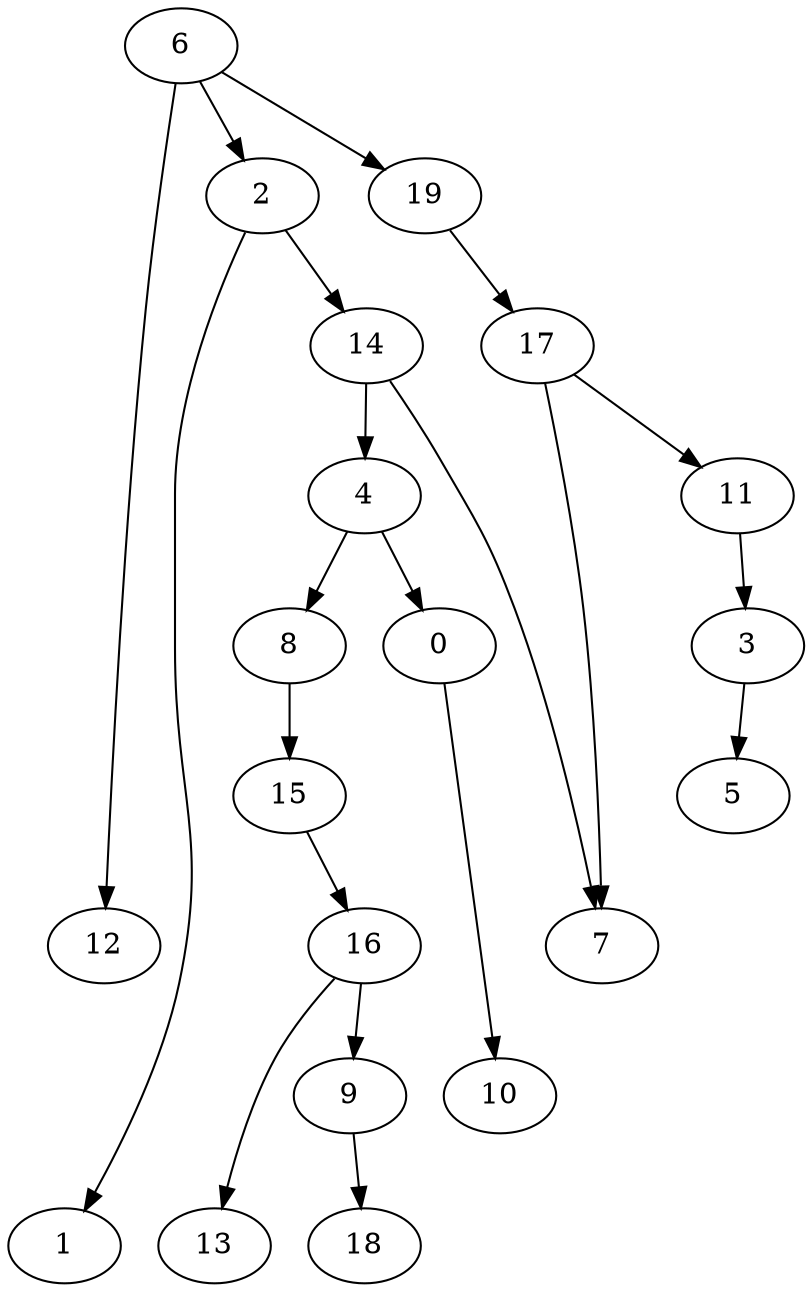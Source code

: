 digraph g {
0;
1;
2;
3;
4;
5;
6;
7;
8;
9;
10;
11;
12;
13;
14;
15;
16;
17;
18;
19;
0 -> 10 [weight=0];
2 -> 1 [weight=0];
2 -> 14 [weight=0];
3 -> 5 [weight=0];
4 -> 0 [weight=0];
4 -> 8 [weight=0];
6 -> 12 [weight=0];
6 -> 19 [weight=0];
6 -> 2 [weight=0];
8 -> 15 [weight=0];
9 -> 18 [weight=0];
11 -> 3 [weight=0];
14 -> 4 [weight=0];
14 -> 7 [weight=0];
15 -> 16 [weight=0];
16 -> 13 [weight=0];
16 -> 9 [weight=0];
17 -> 7 [weight=0];
17 -> 11 [weight=0];
19 -> 17 [weight=0];
}
